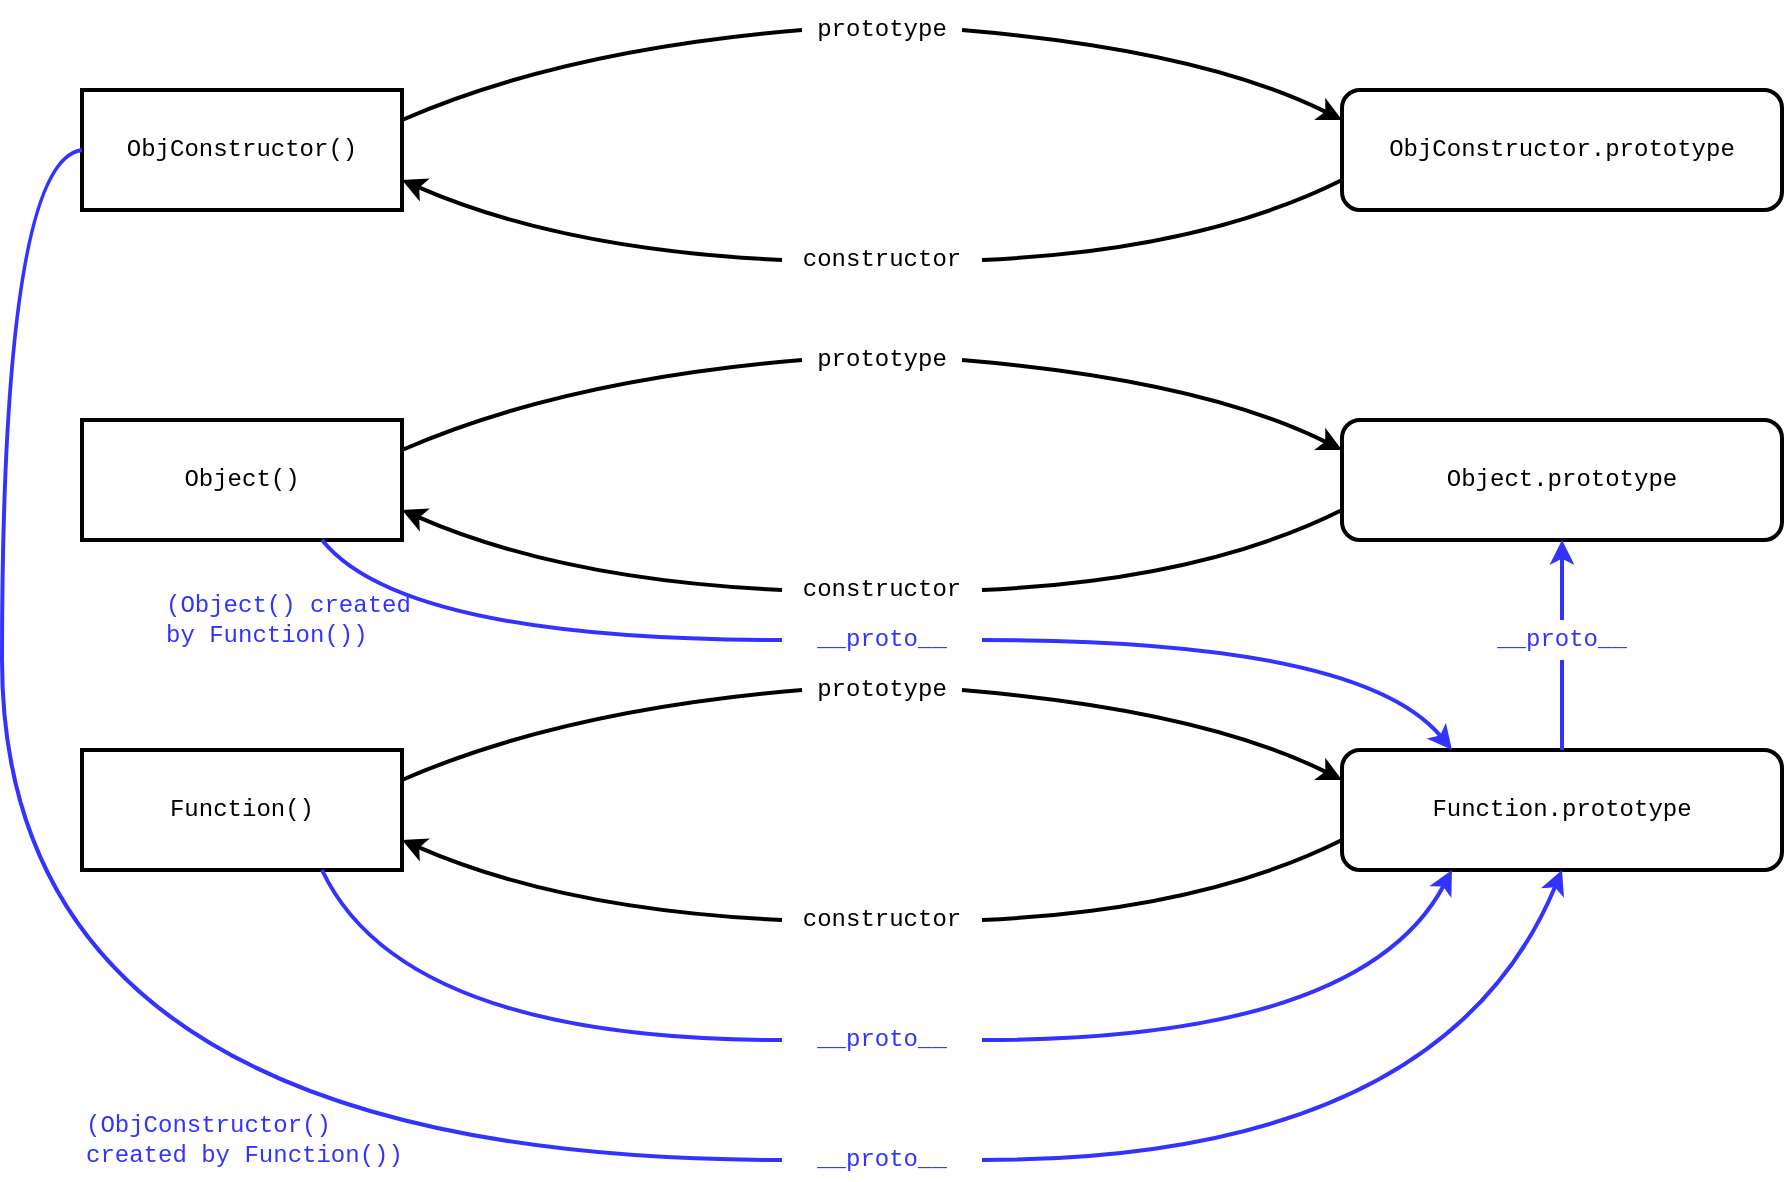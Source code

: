 <mxfile version="20.2.3" type="device"><diagram id="ER9gidd0EnEeO-nXYFLb" name="第 1 页"><mxGraphModel dx="1810" dy="1832" grid="1" gridSize="10" guides="1" tooltips="1" connect="1" arrows="1" fold="1" page="1" pageScale="1" pageWidth="827" pageHeight="1169" math="0" shadow="0"><root><mxCell id="0"/><mxCell id="1" parent="0"/><mxCell id="tuc23D8aVdLo2x-mG501-2" value="Object.prototype" style="rounded=1;whiteSpace=wrap;html=1;strokeWidth=2;fontFamily=Courier New;" vertex="1" parent="1"><mxGeometry x="630" y="190" width="220" height="60" as="geometry"/></mxCell><mxCell id="tuc23D8aVdLo2x-mG501-3" value="Object()" style="rounded=0;whiteSpace=wrap;html=1;strokeWidth=2;fontFamily=Courier New;" vertex="1" parent="1"><mxGeometry y="190" width="160" height="60" as="geometry"/></mxCell><mxCell id="tuc23D8aVdLo2x-mG501-9" value="" style="curved=1;endArrow=classic;html=1;rounded=0;exitX=1;exitY=0.5;exitDx=0;exitDy=0;entryX=0;entryY=0.25;entryDx=0;entryDy=0;startArrow=none;strokeWidth=2;fontFamily=Courier New;" edge="1" parent="1" source="tuc23D8aVdLo2x-mG501-10" target="tuc23D8aVdLo2x-mG501-2"><mxGeometry width="50" height="50" relative="1" as="geometry"><mxPoint x="380" y="300" as="sourcePoint"/><mxPoint x="430" y="250" as="targetPoint"/><Array as="points"><mxPoint x="560" y="170"/></Array></mxGeometry></mxCell><mxCell id="tuc23D8aVdLo2x-mG501-10" value="prototype" style="text;html=1;strokeColor=none;fillColor=none;align=center;verticalAlign=middle;whiteSpace=wrap;rounded=0;strokeWidth=2;fontFamily=Courier New;" vertex="1" parent="1"><mxGeometry x="360" y="145" width="80" height="30" as="geometry"/></mxCell><mxCell id="tuc23D8aVdLo2x-mG501-11" value="" style="curved=1;endArrow=none;html=1;rounded=0;exitX=1;exitY=0.25;exitDx=0;exitDy=0;entryX=0;entryY=0.5;entryDx=0;entryDy=0;strokeWidth=2;fontFamily=Courier New;" edge="1" parent="1" source="tuc23D8aVdLo2x-mG501-3" target="tuc23D8aVdLo2x-mG501-10"><mxGeometry width="50" height="50" relative="1" as="geometry"><mxPoint x="160" y="230" as="sourcePoint"/><mxPoint x="640" y="175" as="targetPoint"/><Array as="points"><mxPoint x="240" y="170"/></Array></mxGeometry></mxCell><mxCell id="tuc23D8aVdLo2x-mG501-12" value="" style="curved=1;endArrow=classic;html=1;rounded=0;entryX=1;entryY=0.75;entryDx=0;entryDy=0;exitX=0;exitY=0.5;exitDx=0;exitDy=0;startArrow=none;strokeWidth=2;fontFamily=Courier New;" edge="1" parent="1" source="tuc23D8aVdLo2x-mG501-13" target="tuc23D8aVdLo2x-mG501-3"><mxGeometry width="50" height="50" relative="1" as="geometry"><mxPoint x="380" y="300" as="sourcePoint"/><mxPoint x="430" y="250" as="targetPoint"/><Array as="points"><mxPoint x="240" y="270"/></Array></mxGeometry></mxCell><mxCell id="tuc23D8aVdLo2x-mG501-13" value="constructor" style="text;html=1;strokeColor=none;fillColor=none;align=center;verticalAlign=middle;whiteSpace=wrap;rounded=0;strokeWidth=2;fontFamily=Courier New;" vertex="1" parent="1"><mxGeometry x="350" y="260" width="100" height="30" as="geometry"/></mxCell><mxCell id="tuc23D8aVdLo2x-mG501-14" value="" style="curved=1;endArrow=none;html=1;rounded=0;entryX=1;entryY=0.5;entryDx=0;entryDy=0;exitX=0;exitY=0.75;exitDx=0;exitDy=0;strokeWidth=2;fontFamily=Courier New;" edge="1" parent="1" source="tuc23D8aVdLo2x-mG501-2" target="tuc23D8aVdLo2x-mG501-13"><mxGeometry width="50" height="50" relative="1" as="geometry"><mxPoint x="670" y="190" as="sourcePoint"/><mxPoint x="160" y="245" as="targetPoint"/><Array as="points"><mxPoint x="560" y="270"/></Array></mxGeometry></mxCell><mxCell id="tuc23D8aVdLo2x-mG501-15" value="ObjConstructor.prototype" style="rounded=1;whiteSpace=wrap;html=1;strokeWidth=2;fontFamily=Courier New;" vertex="1" parent="1"><mxGeometry x="630" y="25" width="220" height="60" as="geometry"/></mxCell><mxCell id="tuc23D8aVdLo2x-mG501-16" value="ObjConstructor()" style="rounded=0;whiteSpace=wrap;html=1;strokeWidth=2;fontFamily=Courier New;" vertex="1" parent="1"><mxGeometry y="25" width="160" height="60" as="geometry"/></mxCell><mxCell id="tuc23D8aVdLo2x-mG501-17" value="" style="curved=1;endArrow=classic;html=1;rounded=0;exitX=1;exitY=0.5;exitDx=0;exitDy=0;entryX=0;entryY=0.25;entryDx=0;entryDy=0;startArrow=none;strokeWidth=2;fontFamily=Courier New;" edge="1" parent="1" source="tuc23D8aVdLo2x-mG501-18" target="tuc23D8aVdLo2x-mG501-15"><mxGeometry width="50" height="50" relative="1" as="geometry"><mxPoint x="380" y="135" as="sourcePoint"/><mxPoint x="430" y="85" as="targetPoint"/><Array as="points"><mxPoint x="560" y="5"/></Array></mxGeometry></mxCell><mxCell id="tuc23D8aVdLo2x-mG501-18" value="prototype" style="text;html=1;strokeColor=none;fillColor=none;align=center;verticalAlign=middle;whiteSpace=wrap;rounded=0;strokeWidth=2;fontFamily=Courier New;" vertex="1" parent="1"><mxGeometry x="360" y="-20" width="80" height="30" as="geometry"/></mxCell><mxCell id="tuc23D8aVdLo2x-mG501-19" value="" style="curved=1;endArrow=none;html=1;rounded=0;exitX=1;exitY=0.25;exitDx=0;exitDy=0;entryX=0;entryY=0.5;entryDx=0;entryDy=0;strokeWidth=2;fontFamily=Courier New;" edge="1" parent="1" source="tuc23D8aVdLo2x-mG501-16" target="tuc23D8aVdLo2x-mG501-18"><mxGeometry width="50" height="50" relative="1" as="geometry"><mxPoint x="160" y="65" as="sourcePoint"/><mxPoint x="640" y="10" as="targetPoint"/><Array as="points"><mxPoint x="240" y="5"/></Array></mxGeometry></mxCell><mxCell id="tuc23D8aVdLo2x-mG501-20" value="" style="curved=1;endArrow=classic;html=1;rounded=0;entryX=1;entryY=0.75;entryDx=0;entryDy=0;exitX=0;exitY=0.5;exitDx=0;exitDy=0;startArrow=none;strokeWidth=2;fontFamily=Courier New;" edge="1" parent="1" source="tuc23D8aVdLo2x-mG501-21" target="tuc23D8aVdLo2x-mG501-16"><mxGeometry width="50" height="50" relative="1" as="geometry"><mxPoint x="380" y="135" as="sourcePoint"/><mxPoint x="430" y="85" as="targetPoint"/><Array as="points"><mxPoint x="240" y="105"/></Array></mxGeometry></mxCell><mxCell id="tuc23D8aVdLo2x-mG501-21" value="constructor" style="text;html=1;strokeColor=none;fillColor=none;align=center;verticalAlign=middle;whiteSpace=wrap;rounded=0;strokeWidth=2;fontFamily=Courier New;" vertex="1" parent="1"><mxGeometry x="350" y="95" width="100" height="30" as="geometry"/></mxCell><mxCell id="tuc23D8aVdLo2x-mG501-22" value="" style="curved=1;endArrow=none;html=1;rounded=0;entryX=1;entryY=0.5;entryDx=0;entryDy=0;exitX=0;exitY=0.75;exitDx=0;exitDy=0;strokeWidth=2;fontFamily=Courier New;" edge="1" parent="1" source="tuc23D8aVdLo2x-mG501-15" target="tuc23D8aVdLo2x-mG501-21"><mxGeometry width="50" height="50" relative="1" as="geometry"><mxPoint x="670" y="25" as="sourcePoint"/><mxPoint x="160" y="80" as="targetPoint"/><Array as="points"><mxPoint x="560" y="105"/></Array></mxGeometry></mxCell><mxCell id="tuc23D8aVdLo2x-mG501-23" value="Function.prototype" style="rounded=1;whiteSpace=wrap;html=1;strokeWidth=2;fontFamily=Courier New;" vertex="1" parent="1"><mxGeometry x="630" y="355" width="220" height="60" as="geometry"/></mxCell><mxCell id="tuc23D8aVdLo2x-mG501-24" value="Function()" style="rounded=0;whiteSpace=wrap;html=1;strokeWidth=2;fontFamily=Courier New;" vertex="1" parent="1"><mxGeometry y="355" width="160" height="60" as="geometry"/></mxCell><mxCell id="tuc23D8aVdLo2x-mG501-25" value="" style="curved=1;endArrow=classic;html=1;rounded=0;exitX=1;exitY=0.5;exitDx=0;exitDy=0;entryX=0;entryY=0.25;entryDx=0;entryDy=0;startArrow=none;strokeWidth=2;fontFamily=Courier New;" edge="1" parent="1" source="tuc23D8aVdLo2x-mG501-26" target="tuc23D8aVdLo2x-mG501-23"><mxGeometry width="50" height="50" relative="1" as="geometry"><mxPoint x="380" y="465" as="sourcePoint"/><mxPoint x="430" y="415" as="targetPoint"/><Array as="points"><mxPoint x="560" y="335"/></Array></mxGeometry></mxCell><mxCell id="tuc23D8aVdLo2x-mG501-26" value="prototype" style="text;html=1;strokeColor=none;fillColor=none;align=center;verticalAlign=middle;whiteSpace=wrap;rounded=0;strokeWidth=2;fontFamily=Courier New;" vertex="1" parent="1"><mxGeometry x="360" y="310" width="80" height="30" as="geometry"/></mxCell><mxCell id="tuc23D8aVdLo2x-mG501-27" value="" style="curved=1;endArrow=none;html=1;rounded=0;exitX=1;exitY=0.25;exitDx=0;exitDy=0;entryX=0;entryY=0.5;entryDx=0;entryDy=0;strokeWidth=2;fontFamily=Courier New;" edge="1" parent="1" source="tuc23D8aVdLo2x-mG501-24" target="tuc23D8aVdLo2x-mG501-26"><mxGeometry width="50" height="50" relative="1" as="geometry"><mxPoint x="160" y="395" as="sourcePoint"/><mxPoint x="640" y="340" as="targetPoint"/><Array as="points"><mxPoint x="240" y="335"/></Array></mxGeometry></mxCell><mxCell id="tuc23D8aVdLo2x-mG501-28" value="" style="curved=1;endArrow=classic;html=1;rounded=0;entryX=1;entryY=0.75;entryDx=0;entryDy=0;exitX=0;exitY=0.5;exitDx=0;exitDy=0;startArrow=none;strokeWidth=2;fontFamily=Courier New;" edge="1" parent="1" source="tuc23D8aVdLo2x-mG501-29" target="tuc23D8aVdLo2x-mG501-24"><mxGeometry width="50" height="50" relative="1" as="geometry"><mxPoint x="380" y="465" as="sourcePoint"/><mxPoint x="430" y="415" as="targetPoint"/><Array as="points"><mxPoint x="240" y="435"/></Array></mxGeometry></mxCell><mxCell id="tuc23D8aVdLo2x-mG501-29" value="constructor" style="text;html=1;strokeColor=none;fillColor=none;align=center;verticalAlign=middle;whiteSpace=wrap;rounded=0;strokeWidth=2;fontFamily=Courier New;" vertex="1" parent="1"><mxGeometry x="350" y="425" width="100" height="30" as="geometry"/></mxCell><mxCell id="tuc23D8aVdLo2x-mG501-30" value="" style="curved=1;endArrow=none;html=1;rounded=0;entryX=1;entryY=0.5;entryDx=0;entryDy=0;exitX=0;exitY=0.75;exitDx=0;exitDy=0;strokeWidth=2;fontFamily=Courier New;" edge="1" parent="1" source="tuc23D8aVdLo2x-mG501-23" target="tuc23D8aVdLo2x-mG501-29"><mxGeometry width="50" height="50" relative="1" as="geometry"><mxPoint x="670" y="355" as="sourcePoint"/><mxPoint x="160" y="410" as="targetPoint"/><Array as="points"><mxPoint x="560" y="435"/></Array></mxGeometry></mxCell><mxCell id="tuc23D8aVdLo2x-mG501-31" value="" style="curved=1;endArrow=classic;html=1;rounded=0;entryX=0.25;entryY=0;entryDx=0;entryDy=0;exitX=1;exitY=0.5;exitDx=0;exitDy=0;startArrow=none;strokeWidth=2;fontFamily=Courier New;fillColor=#f8cecc;strokeColor=#3333FF;" edge="1" parent="1" source="tuc23D8aVdLo2x-mG501-32" target="tuc23D8aVdLo2x-mG501-23"><mxGeometry width="50" height="50" relative="1" as="geometry"><mxPoint x="360" y="120" as="sourcePoint"/><mxPoint x="170" y="80" as="targetPoint"/><Array as="points"><mxPoint x="640" y="300"/></Array></mxGeometry></mxCell><mxCell id="tuc23D8aVdLo2x-mG501-32" value="__proto__" style="text;html=1;strokeColor=none;fillColor=none;align=center;verticalAlign=middle;whiteSpace=wrap;rounded=0;strokeWidth=2;fontFamily=Courier New;fontColor=#3333FF;" vertex="1" parent="1"><mxGeometry x="350" y="290" width="100" height="20" as="geometry"/></mxCell><mxCell id="tuc23D8aVdLo2x-mG501-33" value="" style="curved=1;endArrow=none;html=1;rounded=0;entryX=0;entryY=0.5;entryDx=0;entryDy=0;exitX=0.75;exitY=1;exitDx=0;exitDy=0;startArrow=none;strokeWidth=2;fontFamily=Courier New;fillColor=#f8cecc;strokeColor=#3333FF;" edge="1" parent="1" source="tuc23D8aVdLo2x-mG501-3" target="tuc23D8aVdLo2x-mG501-32"><mxGeometry width="50" height="50" relative="1" as="geometry"><mxPoint x="130" y="250" as="sourcePoint"/><mxPoint x="630" y="355" as="targetPoint"/><Array as="points"><mxPoint x="160" y="300"/></Array></mxGeometry></mxCell><mxCell id="tuc23D8aVdLo2x-mG501-34" value="" style="curved=1;endArrow=classic;html=1;rounded=0;entryX=0.25;entryY=1;entryDx=0;entryDy=0;exitX=1;exitY=0.5;exitDx=0;exitDy=0;startArrow=none;strokeWidth=2;fontFamily=Courier New;fillColor=#f8cecc;strokeColor=#3333FF;" edge="1" parent="1" source="tuc23D8aVdLo2x-mG501-35" target="tuc23D8aVdLo2x-mG501-23"><mxGeometry width="50" height="50" relative="1" as="geometry"><mxPoint x="460" y="310" as="sourcePoint"/><mxPoint x="675" y="365" as="targetPoint"/><Array as="points"><mxPoint x="640" y="500"/></Array></mxGeometry></mxCell><mxCell id="tuc23D8aVdLo2x-mG501-35" value="__proto__" style="text;html=1;strokeColor=none;fillColor=none;align=center;verticalAlign=middle;whiteSpace=wrap;rounded=0;strokeWidth=2;fontFamily=Courier New;fontColor=#3333FF;" vertex="1" parent="1"><mxGeometry x="350" y="490" width="100" height="20" as="geometry"/></mxCell><mxCell id="tuc23D8aVdLo2x-mG501-36" value="" style="curved=1;endArrow=none;html=1;rounded=0;entryX=0;entryY=0.5;entryDx=0;entryDy=0;exitX=0.75;exitY=1;exitDx=0;exitDy=0;startArrow=none;strokeWidth=2;fontFamily=Courier New;fillColor=#f8cecc;strokeColor=#3333FF;" edge="1" parent="1" source="tuc23D8aVdLo2x-mG501-24" target="tuc23D8aVdLo2x-mG501-35"><mxGeometry width="50" height="50" relative="1" as="geometry"><mxPoint x="130" y="415" as="sourcePoint"/><mxPoint x="665" y="415" as="targetPoint"/><Array as="points"><mxPoint x="160" y="500"/></Array></mxGeometry></mxCell><mxCell id="tuc23D8aVdLo2x-mG501-37" value="" style="curved=1;endArrow=classic;html=1;rounded=0;entryX=0.5;entryY=1;entryDx=0;entryDy=0;exitX=1;exitY=0.5;exitDx=0;exitDy=0;startArrow=none;strokeWidth=2;fontFamily=Courier New;fillColor=#f8cecc;strokeColor=#3333FF;" edge="1" parent="1" source="tuc23D8aVdLo2x-mG501-38" target="tuc23D8aVdLo2x-mG501-23"><mxGeometry width="50" height="50" relative="1" as="geometry"><mxPoint x="460" y="510" as="sourcePoint"/><mxPoint x="675" y="425" as="targetPoint"/><Array as="points"><mxPoint x="680" y="560"/></Array></mxGeometry></mxCell><mxCell id="tuc23D8aVdLo2x-mG501-38" value="__proto__" style="text;html=1;strokeColor=none;fillColor=none;align=center;verticalAlign=middle;whiteSpace=wrap;rounded=0;strokeWidth=2;fontFamily=Courier New;fontColor=#3333FF;" vertex="1" parent="1"><mxGeometry x="350" y="550" width="100" height="20" as="geometry"/></mxCell><mxCell id="tuc23D8aVdLo2x-mG501-39" value="" style="curved=1;endArrow=none;html=1;rounded=0;exitX=0;exitY=0.5;exitDx=0;exitDy=0;startArrow=none;strokeWidth=2;fontFamily=Courier New;fillColor=#f8cecc;strokeColor=#3333FF;" edge="1" parent="1" source="tuc23D8aVdLo2x-mG501-16"><mxGeometry width="50" height="50" relative="1" as="geometry"><mxPoint x="70" y="85" as="sourcePoint"/><mxPoint x="350" y="560" as="targetPoint"/><Array as="points"><mxPoint x="-40" y="60"/><mxPoint x="-40" y="560"/></Array></mxGeometry></mxCell><mxCell id="tuc23D8aVdLo2x-mG501-40" value="(Object() created by&amp;nbsp;Function())" style="text;html=1;strokeColor=none;fillColor=none;align=left;verticalAlign=middle;whiteSpace=wrap;rounded=0;strokeWidth=2;fontFamily=Courier New;fontColor=#3333FF;" vertex="1" parent="1"><mxGeometry x="40" y="280" width="130" height="20" as="geometry"/></mxCell><mxCell id="tuc23D8aVdLo2x-mG501-41" value="(ObjConstructor() created by&amp;nbsp;Function())" style="text;html=1;strokeColor=none;fillColor=none;align=left;verticalAlign=middle;whiteSpace=wrap;rounded=0;strokeWidth=2;fontFamily=Courier New;fontColor=#3333FF;" vertex="1" parent="1"><mxGeometry y="540" width="170" height="20" as="geometry"/></mxCell><mxCell id="tuc23D8aVdLo2x-mG501-42" value="" style="curved=1;endArrow=classic;html=1;rounded=0;entryX=0.5;entryY=1;entryDx=0;entryDy=0;exitX=0.5;exitY=0;exitDx=0;exitDy=0;startArrow=none;strokeWidth=2;fontFamily=Courier New;fillColor=#f8cecc;strokeColor=#3333FF;" edge="1" parent="1" source="tuc23D8aVdLo2x-mG501-43" target="tuc23D8aVdLo2x-mG501-2"><mxGeometry width="50" height="50" relative="1" as="geometry"><mxPoint x="460" y="310" as="sourcePoint"/><mxPoint x="695" y="365" as="targetPoint"/></mxGeometry></mxCell><mxCell id="tuc23D8aVdLo2x-mG501-43" value="__proto__" style="text;html=1;strokeColor=none;fillColor=none;align=center;verticalAlign=middle;whiteSpace=wrap;rounded=0;strokeWidth=2;fontFamily=Courier New;fontColor=#3333FF;" vertex="1" parent="1"><mxGeometry x="685" y="290" width="110" height="20" as="geometry"/></mxCell><mxCell id="tuc23D8aVdLo2x-mG501-44" value="" style="curved=1;endArrow=none;html=1;rounded=0;entryX=0.5;entryY=1;entryDx=0;entryDy=0;exitX=0.5;exitY=0;exitDx=0;exitDy=0;startArrow=none;strokeWidth=2;fontFamily=Courier New;fillColor=#f8cecc;strokeColor=#3333FF;" edge="1" parent="1" source="tuc23D8aVdLo2x-mG501-23" target="tuc23D8aVdLo2x-mG501-43"><mxGeometry width="50" height="50" relative="1" as="geometry"><mxPoint x="795" y="355" as="sourcePoint"/><mxPoint x="795" y="250" as="targetPoint"/></mxGeometry></mxCell></root></mxGraphModel></diagram></mxfile>